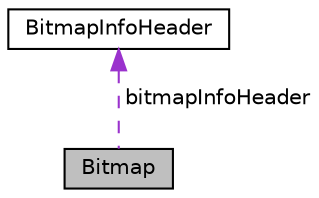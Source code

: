 digraph "Bitmap"
{
  edge [fontname="Helvetica",fontsize="10",labelfontname="Helvetica",labelfontsize="10"];
  node [fontname="Helvetica",fontsize="10",shape=record];
  Node1 [label="Bitmap",height=0.2,width=0.4,color="black", fillcolor="grey75", style="filled", fontcolor="black"];
  Node2 -> Node1 [dir="back",color="darkorchid3",fontsize="10",style="dashed",label=" bitmapInfoHeader" ,fontname="Helvetica"];
  Node2 [label="BitmapInfoHeader",height=0.2,width=0.4,color="black", fillcolor="white", style="filled",URL="$struct_bitmap_info_header.html"];
}
